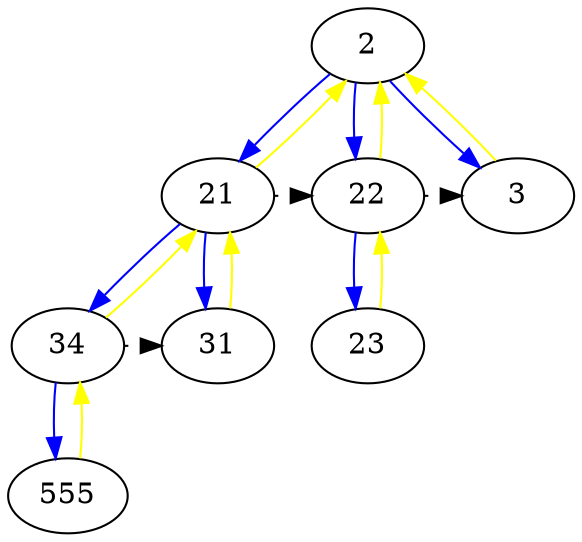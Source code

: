 Digraph{
2
21
34
555
34->555[color=blue]
555->34[color=yellow]
31
21->31[color=blue]
31->21[color=yellow]
{rank = same ;34->31[style=dotted];}
21->34[color=blue]
34->21[color=yellow]
22
23
22->23[color=blue]
23->22[color=yellow]
3
2->3[color=blue]
3->2[color=yellow]
{rank = same ;22->3[style=dotted];}
2->22[color=blue]
22->2[color=yellow]
{rank = same ;21->22[style=dotted];}
2->21[color=blue]
21->2[color=yellow]
}